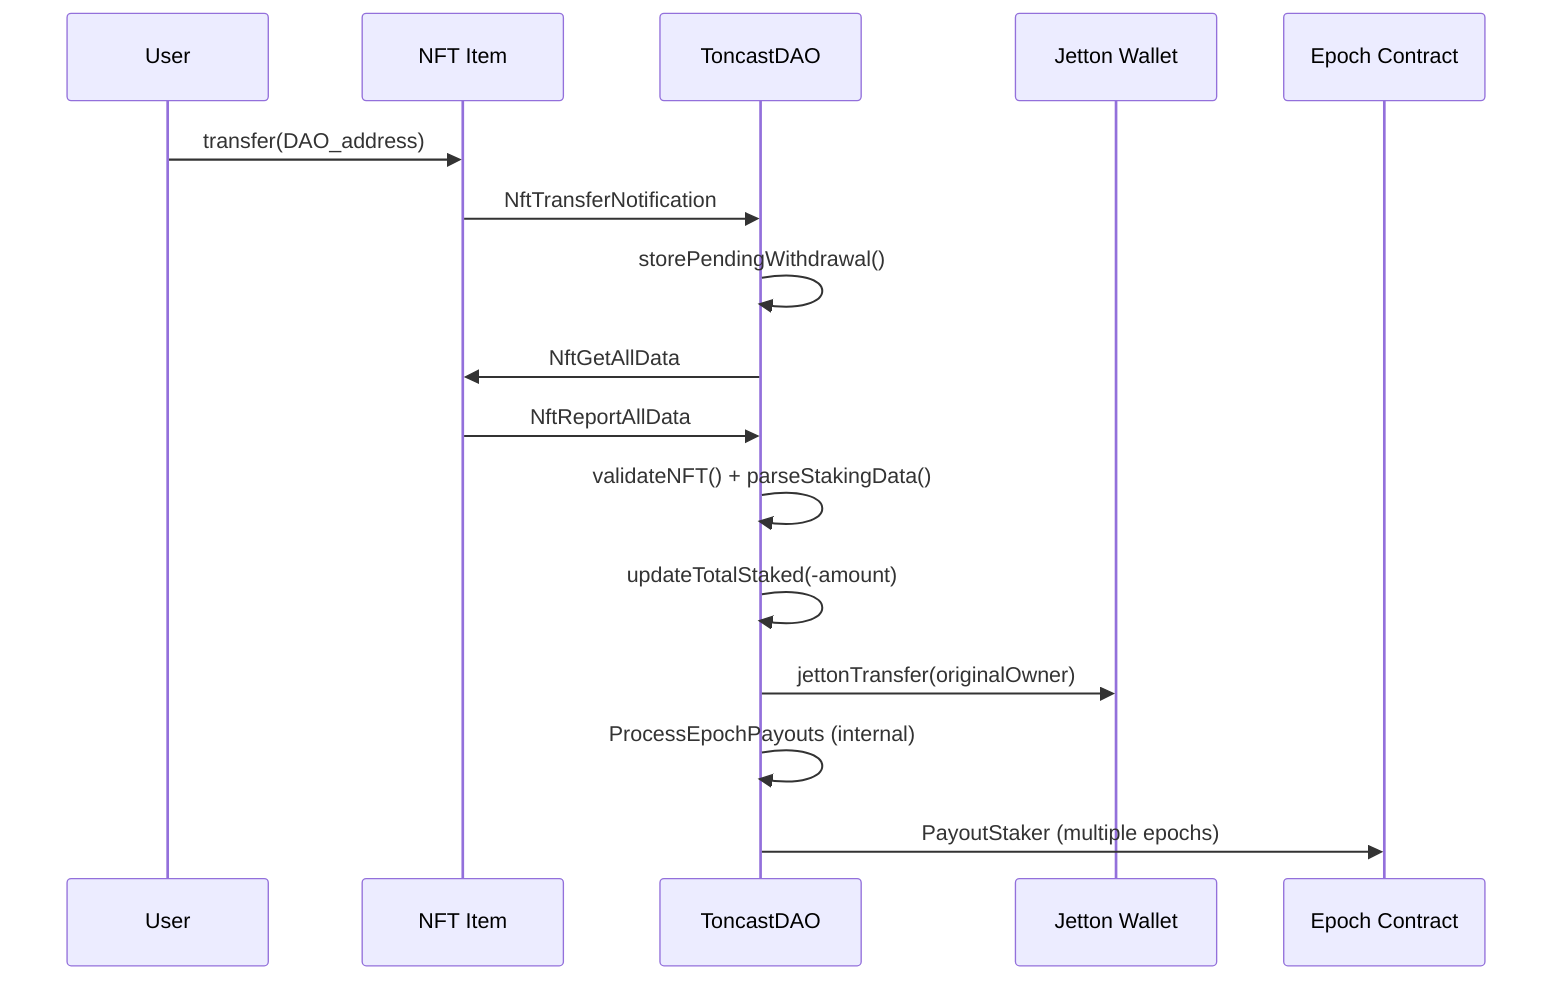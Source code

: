 sequenceDiagram
    participant U as User
    participant NI as NFT Item
    participant DAO as ToncastDAO
    participant JW as Jetton Wallet
    participant E as Epoch Contract
    
    U->>NI: transfer(DAO_address)
    NI->>DAO: NftTransferNotification
    DAO->>DAO: storePendingWithdrawal()
    DAO->>NI: NftGetAllData
    NI->>DAO: NftReportAllData
    DAO->>DAO: validateNFT() + parseStakingData()
    DAO->>DAO: updateTotalStaked(-amount)
    DAO->>JW: jettonTransfer(originalOwner)
    DAO->>DAO: ProcessEpochPayouts (internal)
    DAO->>E: PayoutStaker (multiple epochs)